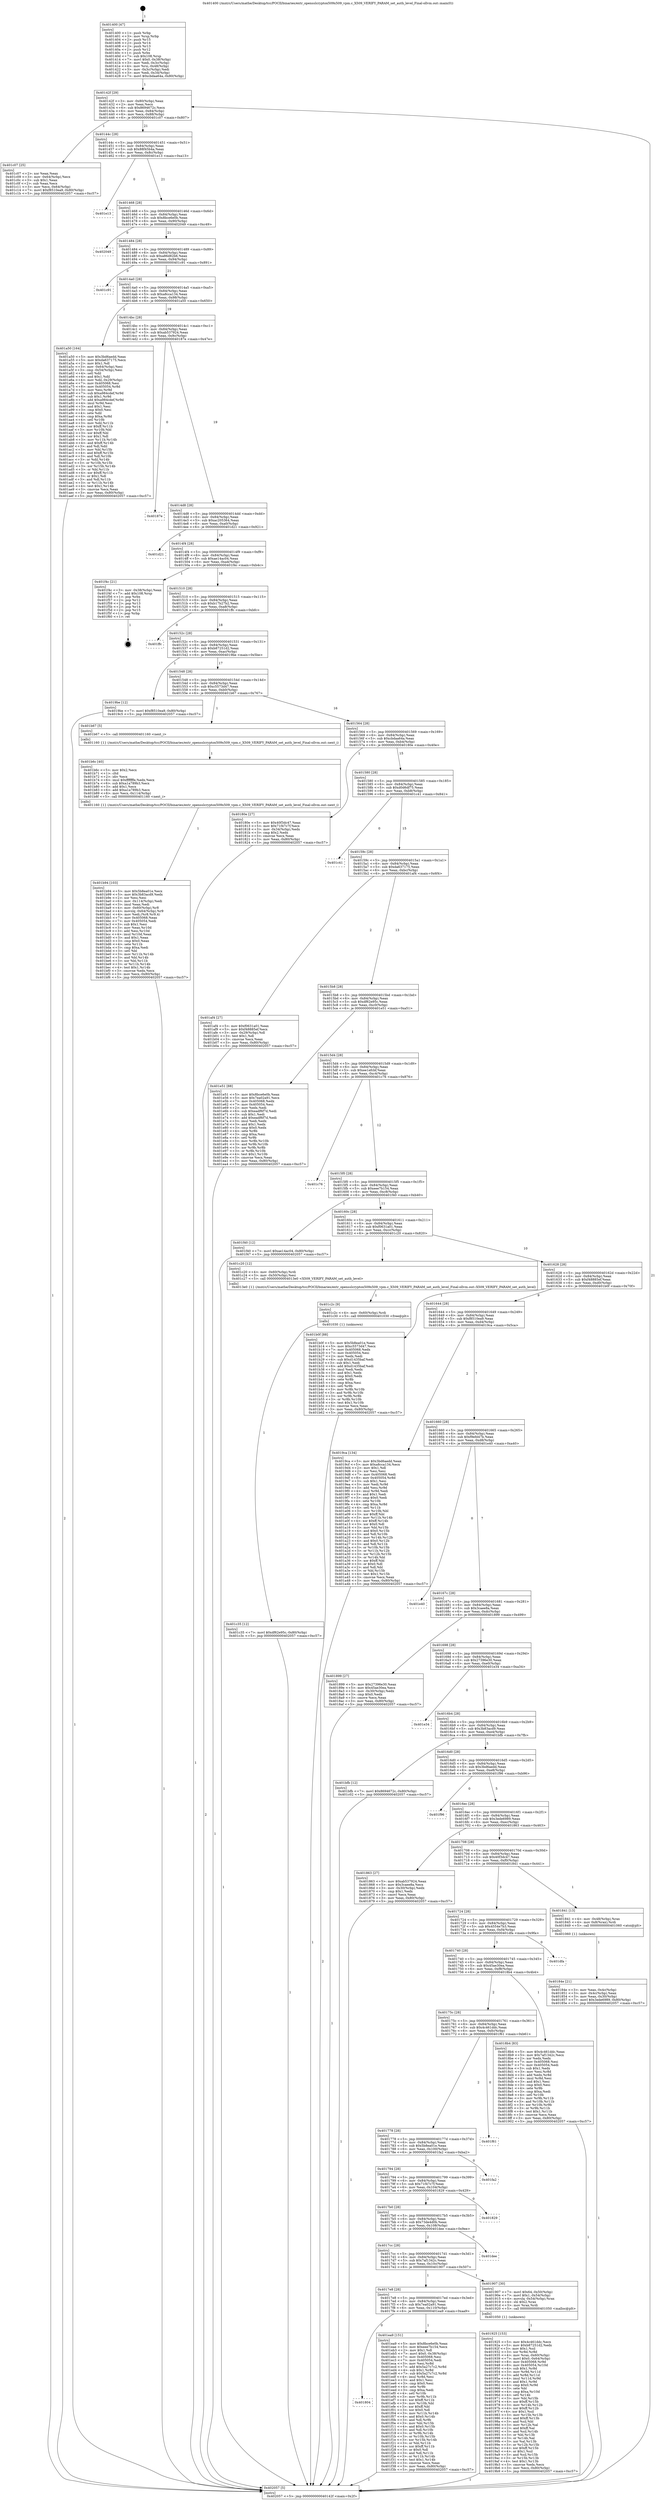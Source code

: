 digraph "0x401400" {
  label = "0x401400 (/mnt/c/Users/mathe/Desktop/tcc/POCII/binaries/extr_opensslcryptox509x509_vpm.c_X509_VERIFY_PARAM_set_auth_level_Final-ollvm.out::main(0))"
  labelloc = "t"
  node[shape=record]

  Entry [label="",width=0.3,height=0.3,shape=circle,fillcolor=black,style=filled]
  "0x40142f" [label="{
     0x40142f [29]\l
     | [instrs]\l
     &nbsp;&nbsp;0x40142f \<+3\>: mov -0x80(%rbp),%eax\l
     &nbsp;&nbsp;0x401432 \<+2\>: mov %eax,%ecx\l
     &nbsp;&nbsp;0x401434 \<+6\>: sub $0x8694672c,%ecx\l
     &nbsp;&nbsp;0x40143a \<+6\>: mov %eax,-0x84(%rbp)\l
     &nbsp;&nbsp;0x401440 \<+6\>: mov %ecx,-0x88(%rbp)\l
     &nbsp;&nbsp;0x401446 \<+6\>: je 0000000000401c07 \<main+0x807\>\l
  }"]
  "0x401c07" [label="{
     0x401c07 [25]\l
     | [instrs]\l
     &nbsp;&nbsp;0x401c07 \<+2\>: xor %eax,%eax\l
     &nbsp;&nbsp;0x401c09 \<+3\>: mov -0x64(%rbp),%ecx\l
     &nbsp;&nbsp;0x401c0c \<+3\>: sub $0x1,%eax\l
     &nbsp;&nbsp;0x401c0f \<+2\>: sub %eax,%ecx\l
     &nbsp;&nbsp;0x401c11 \<+3\>: mov %ecx,-0x64(%rbp)\l
     &nbsp;&nbsp;0x401c14 \<+7\>: movl $0xf8510ea9,-0x80(%rbp)\l
     &nbsp;&nbsp;0x401c1b \<+5\>: jmp 0000000000402057 \<main+0xc57\>\l
  }"]
  "0x40144c" [label="{
     0x40144c [28]\l
     | [instrs]\l
     &nbsp;&nbsp;0x40144c \<+5\>: jmp 0000000000401451 \<main+0x51\>\l
     &nbsp;&nbsp;0x401451 \<+6\>: mov -0x84(%rbp),%eax\l
     &nbsp;&nbsp;0x401457 \<+5\>: sub $0x88f45b4a,%eax\l
     &nbsp;&nbsp;0x40145c \<+6\>: mov %eax,-0x8c(%rbp)\l
     &nbsp;&nbsp;0x401462 \<+6\>: je 0000000000401e13 \<main+0xa13\>\l
  }"]
  Exit [label="",width=0.3,height=0.3,shape=circle,fillcolor=black,style=filled,peripheries=2]
  "0x401e13" [label="{
     0x401e13\l
  }", style=dashed]
  "0x401468" [label="{
     0x401468 [28]\l
     | [instrs]\l
     &nbsp;&nbsp;0x401468 \<+5\>: jmp 000000000040146d \<main+0x6d\>\l
     &nbsp;&nbsp;0x40146d \<+6\>: mov -0x84(%rbp),%eax\l
     &nbsp;&nbsp;0x401473 \<+5\>: sub $0x8bce6e0b,%eax\l
     &nbsp;&nbsp;0x401478 \<+6\>: mov %eax,-0x90(%rbp)\l
     &nbsp;&nbsp;0x40147e \<+6\>: je 0000000000402049 \<main+0xc49\>\l
  }"]
  "0x401804" [label="{
     0x401804\l
  }", style=dashed]
  "0x402049" [label="{
     0x402049\l
  }", style=dashed]
  "0x401484" [label="{
     0x401484 [28]\l
     | [instrs]\l
     &nbsp;&nbsp;0x401484 \<+5\>: jmp 0000000000401489 \<main+0x89\>\l
     &nbsp;&nbsp;0x401489 \<+6\>: mov -0x84(%rbp),%eax\l
     &nbsp;&nbsp;0x40148f \<+5\>: sub $0xa86d82b6,%eax\l
     &nbsp;&nbsp;0x401494 \<+6\>: mov %eax,-0x94(%rbp)\l
     &nbsp;&nbsp;0x40149a \<+6\>: je 0000000000401c91 \<main+0x891\>\l
  }"]
  "0x401ea9" [label="{
     0x401ea9 [151]\l
     | [instrs]\l
     &nbsp;&nbsp;0x401ea9 \<+5\>: mov $0x8bce6e0b,%eax\l
     &nbsp;&nbsp;0x401eae \<+5\>: mov $0xeee7b154,%ecx\l
     &nbsp;&nbsp;0x401eb3 \<+2\>: mov $0x1,%dl\l
     &nbsp;&nbsp;0x401eb5 \<+7\>: movl $0x0,-0x38(%rbp)\l
     &nbsp;&nbsp;0x401ebc \<+7\>: mov 0x405068,%esi\l
     &nbsp;&nbsp;0x401ec3 \<+7\>: mov 0x405054,%edi\l
     &nbsp;&nbsp;0x401eca \<+3\>: mov %esi,%r8d\l
     &nbsp;&nbsp;0x401ecd \<+7\>: add $0x5a27c7c2,%r8d\l
     &nbsp;&nbsp;0x401ed4 \<+4\>: sub $0x1,%r8d\l
     &nbsp;&nbsp;0x401ed8 \<+7\>: sub $0x5a27c7c2,%r8d\l
     &nbsp;&nbsp;0x401edf \<+4\>: imul %r8d,%esi\l
     &nbsp;&nbsp;0x401ee3 \<+3\>: and $0x1,%esi\l
     &nbsp;&nbsp;0x401ee6 \<+3\>: cmp $0x0,%esi\l
     &nbsp;&nbsp;0x401ee9 \<+4\>: sete %r9b\l
     &nbsp;&nbsp;0x401eed \<+3\>: cmp $0xa,%edi\l
     &nbsp;&nbsp;0x401ef0 \<+4\>: setl %r10b\l
     &nbsp;&nbsp;0x401ef4 \<+3\>: mov %r9b,%r11b\l
     &nbsp;&nbsp;0x401ef7 \<+4\>: xor $0xff,%r11b\l
     &nbsp;&nbsp;0x401efb \<+3\>: mov %r10b,%bl\l
     &nbsp;&nbsp;0x401efe \<+3\>: xor $0xff,%bl\l
     &nbsp;&nbsp;0x401f01 \<+3\>: xor $0x0,%dl\l
     &nbsp;&nbsp;0x401f04 \<+3\>: mov %r11b,%r14b\l
     &nbsp;&nbsp;0x401f07 \<+4\>: and $0x0,%r14b\l
     &nbsp;&nbsp;0x401f0b \<+3\>: and %dl,%r9b\l
     &nbsp;&nbsp;0x401f0e \<+3\>: mov %bl,%r15b\l
     &nbsp;&nbsp;0x401f11 \<+4\>: and $0x0,%r15b\l
     &nbsp;&nbsp;0x401f15 \<+3\>: and %dl,%r10b\l
     &nbsp;&nbsp;0x401f18 \<+3\>: or %r9b,%r14b\l
     &nbsp;&nbsp;0x401f1b \<+3\>: or %r10b,%r15b\l
     &nbsp;&nbsp;0x401f1e \<+3\>: xor %r15b,%r14b\l
     &nbsp;&nbsp;0x401f21 \<+3\>: or %bl,%r11b\l
     &nbsp;&nbsp;0x401f24 \<+4\>: xor $0xff,%r11b\l
     &nbsp;&nbsp;0x401f28 \<+3\>: or $0x0,%dl\l
     &nbsp;&nbsp;0x401f2b \<+3\>: and %dl,%r11b\l
     &nbsp;&nbsp;0x401f2e \<+3\>: or %r11b,%r14b\l
     &nbsp;&nbsp;0x401f31 \<+4\>: test $0x1,%r14b\l
     &nbsp;&nbsp;0x401f35 \<+3\>: cmovne %ecx,%eax\l
     &nbsp;&nbsp;0x401f38 \<+3\>: mov %eax,-0x80(%rbp)\l
     &nbsp;&nbsp;0x401f3b \<+5\>: jmp 0000000000402057 \<main+0xc57\>\l
  }"]
  "0x401c91" [label="{
     0x401c91\l
  }", style=dashed]
  "0x4014a0" [label="{
     0x4014a0 [28]\l
     | [instrs]\l
     &nbsp;&nbsp;0x4014a0 \<+5\>: jmp 00000000004014a5 \<main+0xa5\>\l
     &nbsp;&nbsp;0x4014a5 \<+6\>: mov -0x84(%rbp),%eax\l
     &nbsp;&nbsp;0x4014ab \<+5\>: sub $0xa8cca134,%eax\l
     &nbsp;&nbsp;0x4014b0 \<+6\>: mov %eax,-0x98(%rbp)\l
     &nbsp;&nbsp;0x4014b6 \<+6\>: je 0000000000401a50 \<main+0x650\>\l
  }"]
  "0x401c35" [label="{
     0x401c35 [12]\l
     | [instrs]\l
     &nbsp;&nbsp;0x401c35 \<+7\>: movl $0xdf62e95c,-0x80(%rbp)\l
     &nbsp;&nbsp;0x401c3c \<+5\>: jmp 0000000000402057 \<main+0xc57\>\l
  }"]
  "0x401a50" [label="{
     0x401a50 [164]\l
     | [instrs]\l
     &nbsp;&nbsp;0x401a50 \<+5\>: mov $0x3bd6aedd,%eax\l
     &nbsp;&nbsp;0x401a55 \<+5\>: mov $0xda637175,%ecx\l
     &nbsp;&nbsp;0x401a5a \<+2\>: mov $0x1,%dl\l
     &nbsp;&nbsp;0x401a5c \<+3\>: mov -0x64(%rbp),%esi\l
     &nbsp;&nbsp;0x401a5f \<+3\>: cmp -0x54(%rbp),%esi\l
     &nbsp;&nbsp;0x401a62 \<+4\>: setl %dil\l
     &nbsp;&nbsp;0x401a66 \<+4\>: and $0x1,%dil\l
     &nbsp;&nbsp;0x401a6a \<+4\>: mov %dil,-0x29(%rbp)\l
     &nbsp;&nbsp;0x401a6e \<+7\>: mov 0x405068,%esi\l
     &nbsp;&nbsp;0x401a75 \<+8\>: mov 0x405054,%r8d\l
     &nbsp;&nbsp;0x401a7d \<+3\>: mov %esi,%r9d\l
     &nbsp;&nbsp;0x401a80 \<+7\>: sub $0xa984cdef,%r9d\l
     &nbsp;&nbsp;0x401a87 \<+4\>: sub $0x1,%r9d\l
     &nbsp;&nbsp;0x401a8b \<+7\>: add $0xa984cdef,%r9d\l
     &nbsp;&nbsp;0x401a92 \<+4\>: imul %r9d,%esi\l
     &nbsp;&nbsp;0x401a96 \<+3\>: and $0x1,%esi\l
     &nbsp;&nbsp;0x401a99 \<+3\>: cmp $0x0,%esi\l
     &nbsp;&nbsp;0x401a9c \<+4\>: sete %dil\l
     &nbsp;&nbsp;0x401aa0 \<+4\>: cmp $0xa,%r8d\l
     &nbsp;&nbsp;0x401aa4 \<+4\>: setl %r10b\l
     &nbsp;&nbsp;0x401aa8 \<+3\>: mov %dil,%r11b\l
     &nbsp;&nbsp;0x401aab \<+4\>: xor $0xff,%r11b\l
     &nbsp;&nbsp;0x401aaf \<+3\>: mov %r10b,%bl\l
     &nbsp;&nbsp;0x401ab2 \<+3\>: xor $0xff,%bl\l
     &nbsp;&nbsp;0x401ab5 \<+3\>: xor $0x1,%dl\l
     &nbsp;&nbsp;0x401ab8 \<+3\>: mov %r11b,%r14b\l
     &nbsp;&nbsp;0x401abb \<+4\>: and $0xff,%r14b\l
     &nbsp;&nbsp;0x401abf \<+3\>: and %dl,%dil\l
     &nbsp;&nbsp;0x401ac2 \<+3\>: mov %bl,%r15b\l
     &nbsp;&nbsp;0x401ac5 \<+4\>: and $0xff,%r15b\l
     &nbsp;&nbsp;0x401ac9 \<+3\>: and %dl,%r10b\l
     &nbsp;&nbsp;0x401acc \<+3\>: or %dil,%r14b\l
     &nbsp;&nbsp;0x401acf \<+3\>: or %r10b,%r15b\l
     &nbsp;&nbsp;0x401ad2 \<+3\>: xor %r15b,%r14b\l
     &nbsp;&nbsp;0x401ad5 \<+3\>: or %bl,%r11b\l
     &nbsp;&nbsp;0x401ad8 \<+4\>: xor $0xff,%r11b\l
     &nbsp;&nbsp;0x401adc \<+3\>: or $0x1,%dl\l
     &nbsp;&nbsp;0x401adf \<+3\>: and %dl,%r11b\l
     &nbsp;&nbsp;0x401ae2 \<+3\>: or %r11b,%r14b\l
     &nbsp;&nbsp;0x401ae5 \<+4\>: test $0x1,%r14b\l
     &nbsp;&nbsp;0x401ae9 \<+3\>: cmovne %ecx,%eax\l
     &nbsp;&nbsp;0x401aec \<+3\>: mov %eax,-0x80(%rbp)\l
     &nbsp;&nbsp;0x401aef \<+5\>: jmp 0000000000402057 \<main+0xc57\>\l
  }"]
  "0x4014bc" [label="{
     0x4014bc [28]\l
     | [instrs]\l
     &nbsp;&nbsp;0x4014bc \<+5\>: jmp 00000000004014c1 \<main+0xc1\>\l
     &nbsp;&nbsp;0x4014c1 \<+6\>: mov -0x84(%rbp),%eax\l
     &nbsp;&nbsp;0x4014c7 \<+5\>: sub $0xab537924,%eax\l
     &nbsp;&nbsp;0x4014cc \<+6\>: mov %eax,-0x9c(%rbp)\l
     &nbsp;&nbsp;0x4014d2 \<+6\>: je 000000000040187e \<main+0x47e\>\l
  }"]
  "0x401c2c" [label="{
     0x401c2c [9]\l
     | [instrs]\l
     &nbsp;&nbsp;0x401c2c \<+4\>: mov -0x60(%rbp),%rdi\l
     &nbsp;&nbsp;0x401c30 \<+5\>: call 0000000000401030 \<free@plt\>\l
     | [calls]\l
     &nbsp;&nbsp;0x401030 \{1\} (unknown)\l
  }"]
  "0x40187e" [label="{
     0x40187e\l
  }", style=dashed]
  "0x4014d8" [label="{
     0x4014d8 [28]\l
     | [instrs]\l
     &nbsp;&nbsp;0x4014d8 \<+5\>: jmp 00000000004014dd \<main+0xdd\>\l
     &nbsp;&nbsp;0x4014dd \<+6\>: mov -0x84(%rbp),%eax\l
     &nbsp;&nbsp;0x4014e3 \<+5\>: sub $0xac205364,%eax\l
     &nbsp;&nbsp;0x4014e8 \<+6\>: mov %eax,-0xa0(%rbp)\l
     &nbsp;&nbsp;0x4014ee \<+6\>: je 0000000000401d21 \<main+0x921\>\l
  }"]
  "0x401b94" [label="{
     0x401b94 [103]\l
     | [instrs]\l
     &nbsp;&nbsp;0x401b94 \<+5\>: mov $0x5b8ea01e,%ecx\l
     &nbsp;&nbsp;0x401b99 \<+5\>: mov $0x3b83acd9,%edx\l
     &nbsp;&nbsp;0x401b9e \<+2\>: xor %esi,%esi\l
     &nbsp;&nbsp;0x401ba0 \<+6\>: mov -0x114(%rbp),%edi\l
     &nbsp;&nbsp;0x401ba6 \<+3\>: imul %eax,%edi\l
     &nbsp;&nbsp;0x401ba9 \<+4\>: mov -0x60(%rbp),%r8\l
     &nbsp;&nbsp;0x401bad \<+4\>: movslq -0x64(%rbp),%r9\l
     &nbsp;&nbsp;0x401bb1 \<+4\>: mov %edi,(%r8,%r9,4)\l
     &nbsp;&nbsp;0x401bb5 \<+7\>: mov 0x405068,%eax\l
     &nbsp;&nbsp;0x401bbc \<+7\>: mov 0x405054,%edi\l
     &nbsp;&nbsp;0x401bc3 \<+3\>: sub $0x1,%esi\l
     &nbsp;&nbsp;0x401bc6 \<+3\>: mov %eax,%r10d\l
     &nbsp;&nbsp;0x401bc9 \<+3\>: add %esi,%r10d\l
     &nbsp;&nbsp;0x401bcc \<+4\>: imul %r10d,%eax\l
     &nbsp;&nbsp;0x401bd0 \<+3\>: and $0x1,%eax\l
     &nbsp;&nbsp;0x401bd3 \<+3\>: cmp $0x0,%eax\l
     &nbsp;&nbsp;0x401bd6 \<+4\>: sete %r11b\l
     &nbsp;&nbsp;0x401bda \<+3\>: cmp $0xa,%edi\l
     &nbsp;&nbsp;0x401bdd \<+3\>: setl %bl\l
     &nbsp;&nbsp;0x401be0 \<+3\>: mov %r11b,%r14b\l
     &nbsp;&nbsp;0x401be3 \<+3\>: and %bl,%r14b\l
     &nbsp;&nbsp;0x401be6 \<+3\>: xor %bl,%r11b\l
     &nbsp;&nbsp;0x401be9 \<+3\>: or %r11b,%r14b\l
     &nbsp;&nbsp;0x401bec \<+4\>: test $0x1,%r14b\l
     &nbsp;&nbsp;0x401bf0 \<+3\>: cmovne %edx,%ecx\l
     &nbsp;&nbsp;0x401bf3 \<+3\>: mov %ecx,-0x80(%rbp)\l
     &nbsp;&nbsp;0x401bf6 \<+5\>: jmp 0000000000402057 \<main+0xc57\>\l
  }"]
  "0x401d21" [label="{
     0x401d21\l
  }", style=dashed]
  "0x4014f4" [label="{
     0x4014f4 [28]\l
     | [instrs]\l
     &nbsp;&nbsp;0x4014f4 \<+5\>: jmp 00000000004014f9 \<main+0xf9\>\l
     &nbsp;&nbsp;0x4014f9 \<+6\>: mov -0x84(%rbp),%eax\l
     &nbsp;&nbsp;0x4014ff \<+5\>: sub $0xae14ac04,%eax\l
     &nbsp;&nbsp;0x401504 \<+6\>: mov %eax,-0xa4(%rbp)\l
     &nbsp;&nbsp;0x40150a \<+6\>: je 0000000000401f4c \<main+0xb4c\>\l
  }"]
  "0x401b6c" [label="{
     0x401b6c [40]\l
     | [instrs]\l
     &nbsp;&nbsp;0x401b6c \<+5\>: mov $0x2,%ecx\l
     &nbsp;&nbsp;0x401b71 \<+1\>: cltd\l
     &nbsp;&nbsp;0x401b72 \<+2\>: idiv %ecx\l
     &nbsp;&nbsp;0x401b74 \<+6\>: imul $0xfffffffe,%edx,%ecx\l
     &nbsp;&nbsp;0x401b7a \<+6\>: sub $0xa1a789b3,%ecx\l
     &nbsp;&nbsp;0x401b80 \<+3\>: add $0x1,%ecx\l
     &nbsp;&nbsp;0x401b83 \<+6\>: add $0xa1a789b3,%ecx\l
     &nbsp;&nbsp;0x401b89 \<+6\>: mov %ecx,-0x114(%rbp)\l
     &nbsp;&nbsp;0x401b8f \<+5\>: call 0000000000401160 \<next_i\>\l
     | [calls]\l
     &nbsp;&nbsp;0x401160 \{1\} (/mnt/c/Users/mathe/Desktop/tcc/POCII/binaries/extr_opensslcryptox509x509_vpm.c_X509_VERIFY_PARAM_set_auth_level_Final-ollvm.out::next_i)\l
  }"]
  "0x401f4c" [label="{
     0x401f4c [21]\l
     | [instrs]\l
     &nbsp;&nbsp;0x401f4c \<+3\>: mov -0x38(%rbp),%eax\l
     &nbsp;&nbsp;0x401f4f \<+7\>: add $0x108,%rsp\l
     &nbsp;&nbsp;0x401f56 \<+1\>: pop %rbx\l
     &nbsp;&nbsp;0x401f57 \<+2\>: pop %r12\l
     &nbsp;&nbsp;0x401f59 \<+2\>: pop %r13\l
     &nbsp;&nbsp;0x401f5b \<+2\>: pop %r14\l
     &nbsp;&nbsp;0x401f5d \<+2\>: pop %r15\l
     &nbsp;&nbsp;0x401f5f \<+1\>: pop %rbp\l
     &nbsp;&nbsp;0x401f60 \<+1\>: ret\l
  }"]
  "0x401510" [label="{
     0x401510 [28]\l
     | [instrs]\l
     &nbsp;&nbsp;0x401510 \<+5\>: jmp 0000000000401515 \<main+0x115\>\l
     &nbsp;&nbsp;0x401515 \<+6\>: mov -0x84(%rbp),%eax\l
     &nbsp;&nbsp;0x40151b \<+5\>: sub $0xb17b27b2,%eax\l
     &nbsp;&nbsp;0x401520 \<+6\>: mov %eax,-0xa8(%rbp)\l
     &nbsp;&nbsp;0x401526 \<+6\>: je 0000000000401ffc \<main+0xbfc\>\l
  }"]
  "0x401925" [label="{
     0x401925 [153]\l
     | [instrs]\l
     &nbsp;&nbsp;0x401925 \<+5\>: mov $0x4c461ddc,%ecx\l
     &nbsp;&nbsp;0x40192a \<+5\>: mov $0xb87251d2,%edx\l
     &nbsp;&nbsp;0x40192f \<+3\>: mov $0x1,%sil\l
     &nbsp;&nbsp;0x401932 \<+3\>: xor %r8d,%r8d\l
     &nbsp;&nbsp;0x401935 \<+4\>: mov %rax,-0x60(%rbp)\l
     &nbsp;&nbsp;0x401939 \<+7\>: movl $0x0,-0x64(%rbp)\l
     &nbsp;&nbsp;0x401940 \<+8\>: mov 0x405068,%r9d\l
     &nbsp;&nbsp;0x401948 \<+8\>: mov 0x405054,%r10d\l
     &nbsp;&nbsp;0x401950 \<+4\>: sub $0x1,%r8d\l
     &nbsp;&nbsp;0x401954 \<+3\>: mov %r9d,%r11d\l
     &nbsp;&nbsp;0x401957 \<+3\>: add %r8d,%r11d\l
     &nbsp;&nbsp;0x40195a \<+4\>: imul %r11d,%r9d\l
     &nbsp;&nbsp;0x40195e \<+4\>: and $0x1,%r9d\l
     &nbsp;&nbsp;0x401962 \<+4\>: cmp $0x0,%r9d\l
     &nbsp;&nbsp;0x401966 \<+3\>: sete %bl\l
     &nbsp;&nbsp;0x401969 \<+4\>: cmp $0xa,%r10d\l
     &nbsp;&nbsp;0x40196d \<+4\>: setl %r14b\l
     &nbsp;&nbsp;0x401971 \<+3\>: mov %bl,%r15b\l
     &nbsp;&nbsp;0x401974 \<+4\>: xor $0xff,%r15b\l
     &nbsp;&nbsp;0x401978 \<+3\>: mov %r14b,%r12b\l
     &nbsp;&nbsp;0x40197b \<+4\>: xor $0xff,%r12b\l
     &nbsp;&nbsp;0x40197f \<+4\>: xor $0x1,%sil\l
     &nbsp;&nbsp;0x401983 \<+3\>: mov %r15b,%r13b\l
     &nbsp;&nbsp;0x401986 \<+4\>: and $0xff,%r13b\l
     &nbsp;&nbsp;0x40198a \<+3\>: and %sil,%bl\l
     &nbsp;&nbsp;0x40198d \<+3\>: mov %r12b,%al\l
     &nbsp;&nbsp;0x401990 \<+2\>: and $0xff,%al\l
     &nbsp;&nbsp;0x401992 \<+3\>: and %sil,%r14b\l
     &nbsp;&nbsp;0x401995 \<+3\>: or %bl,%r13b\l
     &nbsp;&nbsp;0x401998 \<+3\>: or %r14b,%al\l
     &nbsp;&nbsp;0x40199b \<+3\>: xor %al,%r13b\l
     &nbsp;&nbsp;0x40199e \<+3\>: or %r12b,%r15b\l
     &nbsp;&nbsp;0x4019a1 \<+4\>: xor $0xff,%r15b\l
     &nbsp;&nbsp;0x4019a5 \<+4\>: or $0x1,%sil\l
     &nbsp;&nbsp;0x4019a9 \<+3\>: and %sil,%r15b\l
     &nbsp;&nbsp;0x4019ac \<+3\>: or %r15b,%r13b\l
     &nbsp;&nbsp;0x4019af \<+4\>: test $0x1,%r13b\l
     &nbsp;&nbsp;0x4019b3 \<+3\>: cmovne %edx,%ecx\l
     &nbsp;&nbsp;0x4019b6 \<+3\>: mov %ecx,-0x80(%rbp)\l
     &nbsp;&nbsp;0x4019b9 \<+5\>: jmp 0000000000402057 \<main+0xc57\>\l
  }"]
  "0x401ffc" [label="{
     0x401ffc\l
  }", style=dashed]
  "0x40152c" [label="{
     0x40152c [28]\l
     | [instrs]\l
     &nbsp;&nbsp;0x40152c \<+5\>: jmp 0000000000401531 \<main+0x131\>\l
     &nbsp;&nbsp;0x401531 \<+6\>: mov -0x84(%rbp),%eax\l
     &nbsp;&nbsp;0x401537 \<+5\>: sub $0xb87251d2,%eax\l
     &nbsp;&nbsp;0x40153c \<+6\>: mov %eax,-0xac(%rbp)\l
     &nbsp;&nbsp;0x401542 \<+6\>: je 00000000004019be \<main+0x5be\>\l
  }"]
  "0x4017e8" [label="{
     0x4017e8 [28]\l
     | [instrs]\l
     &nbsp;&nbsp;0x4017e8 \<+5\>: jmp 00000000004017ed \<main+0x3ed\>\l
     &nbsp;&nbsp;0x4017ed \<+6\>: mov -0x84(%rbp),%eax\l
     &nbsp;&nbsp;0x4017f3 \<+5\>: sub $0x7ea02a91,%eax\l
     &nbsp;&nbsp;0x4017f8 \<+6\>: mov %eax,-0x110(%rbp)\l
     &nbsp;&nbsp;0x4017fe \<+6\>: je 0000000000401ea9 \<main+0xaa9\>\l
  }"]
  "0x4019be" [label="{
     0x4019be [12]\l
     | [instrs]\l
     &nbsp;&nbsp;0x4019be \<+7\>: movl $0xf8510ea9,-0x80(%rbp)\l
     &nbsp;&nbsp;0x4019c5 \<+5\>: jmp 0000000000402057 \<main+0xc57\>\l
  }"]
  "0x401548" [label="{
     0x401548 [28]\l
     | [instrs]\l
     &nbsp;&nbsp;0x401548 \<+5\>: jmp 000000000040154d \<main+0x14d\>\l
     &nbsp;&nbsp;0x40154d \<+6\>: mov -0x84(%rbp),%eax\l
     &nbsp;&nbsp;0x401553 \<+5\>: sub $0xc5573d47,%eax\l
     &nbsp;&nbsp;0x401558 \<+6\>: mov %eax,-0xb0(%rbp)\l
     &nbsp;&nbsp;0x40155e \<+6\>: je 0000000000401b67 \<main+0x767\>\l
  }"]
  "0x401907" [label="{
     0x401907 [30]\l
     | [instrs]\l
     &nbsp;&nbsp;0x401907 \<+7\>: movl $0x64,-0x50(%rbp)\l
     &nbsp;&nbsp;0x40190e \<+7\>: movl $0x1,-0x54(%rbp)\l
     &nbsp;&nbsp;0x401915 \<+4\>: movslq -0x54(%rbp),%rax\l
     &nbsp;&nbsp;0x401919 \<+4\>: shl $0x2,%rax\l
     &nbsp;&nbsp;0x40191d \<+3\>: mov %rax,%rdi\l
     &nbsp;&nbsp;0x401920 \<+5\>: call 0000000000401050 \<malloc@plt\>\l
     | [calls]\l
     &nbsp;&nbsp;0x401050 \{1\} (unknown)\l
  }"]
  "0x401b67" [label="{
     0x401b67 [5]\l
     | [instrs]\l
     &nbsp;&nbsp;0x401b67 \<+5\>: call 0000000000401160 \<next_i\>\l
     | [calls]\l
     &nbsp;&nbsp;0x401160 \{1\} (/mnt/c/Users/mathe/Desktop/tcc/POCII/binaries/extr_opensslcryptox509x509_vpm.c_X509_VERIFY_PARAM_set_auth_level_Final-ollvm.out::next_i)\l
  }"]
  "0x401564" [label="{
     0x401564 [28]\l
     | [instrs]\l
     &nbsp;&nbsp;0x401564 \<+5\>: jmp 0000000000401569 \<main+0x169\>\l
     &nbsp;&nbsp;0x401569 \<+6\>: mov -0x84(%rbp),%eax\l
     &nbsp;&nbsp;0x40156f \<+5\>: sub $0xcbdaa64a,%eax\l
     &nbsp;&nbsp;0x401574 \<+6\>: mov %eax,-0xb4(%rbp)\l
     &nbsp;&nbsp;0x40157a \<+6\>: je 000000000040180e \<main+0x40e\>\l
  }"]
  "0x4017cc" [label="{
     0x4017cc [28]\l
     | [instrs]\l
     &nbsp;&nbsp;0x4017cc \<+5\>: jmp 00000000004017d1 \<main+0x3d1\>\l
     &nbsp;&nbsp;0x4017d1 \<+6\>: mov -0x84(%rbp),%eax\l
     &nbsp;&nbsp;0x4017d7 \<+5\>: sub $0x7af1342c,%eax\l
     &nbsp;&nbsp;0x4017dc \<+6\>: mov %eax,-0x10c(%rbp)\l
     &nbsp;&nbsp;0x4017e2 \<+6\>: je 0000000000401907 \<main+0x507\>\l
  }"]
  "0x40180e" [label="{
     0x40180e [27]\l
     | [instrs]\l
     &nbsp;&nbsp;0x40180e \<+5\>: mov $0x40f3dc47,%eax\l
     &nbsp;&nbsp;0x401813 \<+5\>: mov $0x71f47c7f,%ecx\l
     &nbsp;&nbsp;0x401818 \<+3\>: mov -0x34(%rbp),%edx\l
     &nbsp;&nbsp;0x40181b \<+3\>: cmp $0x2,%edx\l
     &nbsp;&nbsp;0x40181e \<+3\>: cmovne %ecx,%eax\l
     &nbsp;&nbsp;0x401821 \<+3\>: mov %eax,-0x80(%rbp)\l
     &nbsp;&nbsp;0x401824 \<+5\>: jmp 0000000000402057 \<main+0xc57\>\l
  }"]
  "0x401580" [label="{
     0x401580 [28]\l
     | [instrs]\l
     &nbsp;&nbsp;0x401580 \<+5\>: jmp 0000000000401585 \<main+0x185\>\l
     &nbsp;&nbsp;0x401585 \<+6\>: mov -0x84(%rbp),%eax\l
     &nbsp;&nbsp;0x40158b \<+5\>: sub $0xd0d6df75,%eax\l
     &nbsp;&nbsp;0x401590 \<+6\>: mov %eax,-0xb8(%rbp)\l
     &nbsp;&nbsp;0x401596 \<+6\>: je 0000000000401c41 \<main+0x841\>\l
  }"]
  "0x402057" [label="{
     0x402057 [5]\l
     | [instrs]\l
     &nbsp;&nbsp;0x402057 \<+5\>: jmp 000000000040142f \<main+0x2f\>\l
  }"]
  "0x401400" [label="{
     0x401400 [47]\l
     | [instrs]\l
     &nbsp;&nbsp;0x401400 \<+1\>: push %rbp\l
     &nbsp;&nbsp;0x401401 \<+3\>: mov %rsp,%rbp\l
     &nbsp;&nbsp;0x401404 \<+2\>: push %r15\l
     &nbsp;&nbsp;0x401406 \<+2\>: push %r14\l
     &nbsp;&nbsp;0x401408 \<+2\>: push %r13\l
     &nbsp;&nbsp;0x40140a \<+2\>: push %r12\l
     &nbsp;&nbsp;0x40140c \<+1\>: push %rbx\l
     &nbsp;&nbsp;0x40140d \<+7\>: sub $0x108,%rsp\l
     &nbsp;&nbsp;0x401414 \<+7\>: movl $0x0,-0x38(%rbp)\l
     &nbsp;&nbsp;0x40141b \<+3\>: mov %edi,-0x3c(%rbp)\l
     &nbsp;&nbsp;0x40141e \<+4\>: mov %rsi,-0x48(%rbp)\l
     &nbsp;&nbsp;0x401422 \<+3\>: mov -0x3c(%rbp),%edi\l
     &nbsp;&nbsp;0x401425 \<+3\>: mov %edi,-0x34(%rbp)\l
     &nbsp;&nbsp;0x401428 \<+7\>: movl $0xcbdaa64a,-0x80(%rbp)\l
  }"]
  "0x401dee" [label="{
     0x401dee\l
  }", style=dashed]
  "0x401c41" [label="{
     0x401c41\l
  }", style=dashed]
  "0x40159c" [label="{
     0x40159c [28]\l
     | [instrs]\l
     &nbsp;&nbsp;0x40159c \<+5\>: jmp 00000000004015a1 \<main+0x1a1\>\l
     &nbsp;&nbsp;0x4015a1 \<+6\>: mov -0x84(%rbp),%eax\l
     &nbsp;&nbsp;0x4015a7 \<+5\>: sub $0xda637175,%eax\l
     &nbsp;&nbsp;0x4015ac \<+6\>: mov %eax,-0xbc(%rbp)\l
     &nbsp;&nbsp;0x4015b2 \<+6\>: je 0000000000401af4 \<main+0x6f4\>\l
  }"]
  "0x4017b0" [label="{
     0x4017b0 [28]\l
     | [instrs]\l
     &nbsp;&nbsp;0x4017b0 \<+5\>: jmp 00000000004017b5 \<main+0x3b5\>\l
     &nbsp;&nbsp;0x4017b5 \<+6\>: mov -0x84(%rbp),%eax\l
     &nbsp;&nbsp;0x4017bb \<+5\>: sub $0x73de4d0b,%eax\l
     &nbsp;&nbsp;0x4017c0 \<+6\>: mov %eax,-0x108(%rbp)\l
     &nbsp;&nbsp;0x4017c6 \<+6\>: je 0000000000401dee \<main+0x9ee\>\l
  }"]
  "0x401af4" [label="{
     0x401af4 [27]\l
     | [instrs]\l
     &nbsp;&nbsp;0x401af4 \<+5\>: mov $0xf0631a01,%eax\l
     &nbsp;&nbsp;0x401af9 \<+5\>: mov $0xf48885ef,%ecx\l
     &nbsp;&nbsp;0x401afe \<+3\>: mov -0x29(%rbp),%dl\l
     &nbsp;&nbsp;0x401b01 \<+3\>: test $0x1,%dl\l
     &nbsp;&nbsp;0x401b04 \<+3\>: cmovne %ecx,%eax\l
     &nbsp;&nbsp;0x401b07 \<+3\>: mov %eax,-0x80(%rbp)\l
     &nbsp;&nbsp;0x401b0a \<+5\>: jmp 0000000000402057 \<main+0xc57\>\l
  }"]
  "0x4015b8" [label="{
     0x4015b8 [28]\l
     | [instrs]\l
     &nbsp;&nbsp;0x4015b8 \<+5\>: jmp 00000000004015bd \<main+0x1bd\>\l
     &nbsp;&nbsp;0x4015bd \<+6\>: mov -0x84(%rbp),%eax\l
     &nbsp;&nbsp;0x4015c3 \<+5\>: sub $0xdf62e95c,%eax\l
     &nbsp;&nbsp;0x4015c8 \<+6\>: mov %eax,-0xc0(%rbp)\l
     &nbsp;&nbsp;0x4015ce \<+6\>: je 0000000000401e51 \<main+0xa51\>\l
  }"]
  "0x401829" [label="{
     0x401829\l
  }", style=dashed]
  "0x401e51" [label="{
     0x401e51 [88]\l
     | [instrs]\l
     &nbsp;&nbsp;0x401e51 \<+5\>: mov $0x8bce6e0b,%eax\l
     &nbsp;&nbsp;0x401e56 \<+5\>: mov $0x7ea02a91,%ecx\l
     &nbsp;&nbsp;0x401e5b \<+7\>: mov 0x405068,%edx\l
     &nbsp;&nbsp;0x401e62 \<+7\>: mov 0x405054,%esi\l
     &nbsp;&nbsp;0x401e69 \<+2\>: mov %edx,%edi\l
     &nbsp;&nbsp;0x401e6b \<+6\>: sub $0xeadf6f7d,%edi\l
     &nbsp;&nbsp;0x401e71 \<+3\>: sub $0x1,%edi\l
     &nbsp;&nbsp;0x401e74 \<+6\>: add $0xeadf6f7d,%edi\l
     &nbsp;&nbsp;0x401e7a \<+3\>: imul %edi,%edx\l
     &nbsp;&nbsp;0x401e7d \<+3\>: and $0x1,%edx\l
     &nbsp;&nbsp;0x401e80 \<+3\>: cmp $0x0,%edx\l
     &nbsp;&nbsp;0x401e83 \<+4\>: sete %r8b\l
     &nbsp;&nbsp;0x401e87 \<+3\>: cmp $0xa,%esi\l
     &nbsp;&nbsp;0x401e8a \<+4\>: setl %r9b\l
     &nbsp;&nbsp;0x401e8e \<+3\>: mov %r8b,%r10b\l
     &nbsp;&nbsp;0x401e91 \<+3\>: and %r9b,%r10b\l
     &nbsp;&nbsp;0x401e94 \<+3\>: xor %r9b,%r8b\l
     &nbsp;&nbsp;0x401e97 \<+3\>: or %r8b,%r10b\l
     &nbsp;&nbsp;0x401e9a \<+4\>: test $0x1,%r10b\l
     &nbsp;&nbsp;0x401e9e \<+3\>: cmovne %ecx,%eax\l
     &nbsp;&nbsp;0x401ea1 \<+3\>: mov %eax,-0x80(%rbp)\l
     &nbsp;&nbsp;0x401ea4 \<+5\>: jmp 0000000000402057 \<main+0xc57\>\l
  }"]
  "0x4015d4" [label="{
     0x4015d4 [28]\l
     | [instrs]\l
     &nbsp;&nbsp;0x4015d4 \<+5\>: jmp 00000000004015d9 \<main+0x1d9\>\l
     &nbsp;&nbsp;0x4015d9 \<+6\>: mov -0x84(%rbp),%eax\l
     &nbsp;&nbsp;0x4015df \<+5\>: sub $0xee1efcbf,%eax\l
     &nbsp;&nbsp;0x4015e4 \<+6\>: mov %eax,-0xc4(%rbp)\l
     &nbsp;&nbsp;0x4015ea \<+6\>: je 0000000000401c76 \<main+0x876\>\l
  }"]
  "0x401794" [label="{
     0x401794 [28]\l
     | [instrs]\l
     &nbsp;&nbsp;0x401794 \<+5\>: jmp 0000000000401799 \<main+0x399\>\l
     &nbsp;&nbsp;0x401799 \<+6\>: mov -0x84(%rbp),%eax\l
     &nbsp;&nbsp;0x40179f \<+5\>: sub $0x71f47c7f,%eax\l
     &nbsp;&nbsp;0x4017a4 \<+6\>: mov %eax,-0x104(%rbp)\l
     &nbsp;&nbsp;0x4017aa \<+6\>: je 0000000000401829 \<main+0x429\>\l
  }"]
  "0x401c76" [label="{
     0x401c76\l
  }", style=dashed]
  "0x4015f0" [label="{
     0x4015f0 [28]\l
     | [instrs]\l
     &nbsp;&nbsp;0x4015f0 \<+5\>: jmp 00000000004015f5 \<main+0x1f5\>\l
     &nbsp;&nbsp;0x4015f5 \<+6\>: mov -0x84(%rbp),%eax\l
     &nbsp;&nbsp;0x4015fb \<+5\>: sub $0xeee7b154,%eax\l
     &nbsp;&nbsp;0x401600 \<+6\>: mov %eax,-0xc8(%rbp)\l
     &nbsp;&nbsp;0x401606 \<+6\>: je 0000000000401f40 \<main+0xb40\>\l
  }"]
  "0x401fa2" [label="{
     0x401fa2\l
  }", style=dashed]
  "0x401f40" [label="{
     0x401f40 [12]\l
     | [instrs]\l
     &nbsp;&nbsp;0x401f40 \<+7\>: movl $0xae14ac04,-0x80(%rbp)\l
     &nbsp;&nbsp;0x401f47 \<+5\>: jmp 0000000000402057 \<main+0xc57\>\l
  }"]
  "0x40160c" [label="{
     0x40160c [28]\l
     | [instrs]\l
     &nbsp;&nbsp;0x40160c \<+5\>: jmp 0000000000401611 \<main+0x211\>\l
     &nbsp;&nbsp;0x401611 \<+6\>: mov -0x84(%rbp),%eax\l
     &nbsp;&nbsp;0x401617 \<+5\>: sub $0xf0631a01,%eax\l
     &nbsp;&nbsp;0x40161c \<+6\>: mov %eax,-0xcc(%rbp)\l
     &nbsp;&nbsp;0x401622 \<+6\>: je 0000000000401c20 \<main+0x820\>\l
  }"]
  "0x401778" [label="{
     0x401778 [28]\l
     | [instrs]\l
     &nbsp;&nbsp;0x401778 \<+5\>: jmp 000000000040177d \<main+0x37d\>\l
     &nbsp;&nbsp;0x40177d \<+6\>: mov -0x84(%rbp),%eax\l
     &nbsp;&nbsp;0x401783 \<+5\>: sub $0x5b8ea01e,%eax\l
     &nbsp;&nbsp;0x401788 \<+6\>: mov %eax,-0x100(%rbp)\l
     &nbsp;&nbsp;0x40178e \<+6\>: je 0000000000401fa2 \<main+0xba2\>\l
  }"]
  "0x401c20" [label="{
     0x401c20 [12]\l
     | [instrs]\l
     &nbsp;&nbsp;0x401c20 \<+4\>: mov -0x60(%rbp),%rdi\l
     &nbsp;&nbsp;0x401c24 \<+3\>: mov -0x50(%rbp),%esi\l
     &nbsp;&nbsp;0x401c27 \<+5\>: call 00000000004013e0 \<X509_VERIFY_PARAM_set_auth_level\>\l
     | [calls]\l
     &nbsp;&nbsp;0x4013e0 \{1\} (/mnt/c/Users/mathe/Desktop/tcc/POCII/binaries/extr_opensslcryptox509x509_vpm.c_X509_VERIFY_PARAM_set_auth_level_Final-ollvm.out::X509_VERIFY_PARAM_set_auth_level)\l
  }"]
  "0x401628" [label="{
     0x401628 [28]\l
     | [instrs]\l
     &nbsp;&nbsp;0x401628 \<+5\>: jmp 000000000040162d \<main+0x22d\>\l
     &nbsp;&nbsp;0x40162d \<+6\>: mov -0x84(%rbp),%eax\l
     &nbsp;&nbsp;0x401633 \<+5\>: sub $0xf48885ef,%eax\l
     &nbsp;&nbsp;0x401638 \<+6\>: mov %eax,-0xd0(%rbp)\l
     &nbsp;&nbsp;0x40163e \<+6\>: je 0000000000401b0f \<main+0x70f\>\l
  }"]
  "0x401f61" [label="{
     0x401f61\l
  }", style=dashed]
  "0x401b0f" [label="{
     0x401b0f [88]\l
     | [instrs]\l
     &nbsp;&nbsp;0x401b0f \<+5\>: mov $0x5b8ea01e,%eax\l
     &nbsp;&nbsp;0x401b14 \<+5\>: mov $0xc5573d47,%ecx\l
     &nbsp;&nbsp;0x401b19 \<+7\>: mov 0x405068,%edx\l
     &nbsp;&nbsp;0x401b20 \<+7\>: mov 0x405054,%esi\l
     &nbsp;&nbsp;0x401b27 \<+2\>: mov %edx,%edi\l
     &nbsp;&nbsp;0x401b29 \<+6\>: sub $0xd1435baf,%edi\l
     &nbsp;&nbsp;0x401b2f \<+3\>: sub $0x1,%edi\l
     &nbsp;&nbsp;0x401b32 \<+6\>: add $0xd1435baf,%edi\l
     &nbsp;&nbsp;0x401b38 \<+3\>: imul %edi,%edx\l
     &nbsp;&nbsp;0x401b3b \<+3\>: and $0x1,%edx\l
     &nbsp;&nbsp;0x401b3e \<+3\>: cmp $0x0,%edx\l
     &nbsp;&nbsp;0x401b41 \<+4\>: sete %r8b\l
     &nbsp;&nbsp;0x401b45 \<+3\>: cmp $0xa,%esi\l
     &nbsp;&nbsp;0x401b48 \<+4\>: setl %r9b\l
     &nbsp;&nbsp;0x401b4c \<+3\>: mov %r8b,%r10b\l
     &nbsp;&nbsp;0x401b4f \<+3\>: and %r9b,%r10b\l
     &nbsp;&nbsp;0x401b52 \<+3\>: xor %r9b,%r8b\l
     &nbsp;&nbsp;0x401b55 \<+3\>: or %r8b,%r10b\l
     &nbsp;&nbsp;0x401b58 \<+4\>: test $0x1,%r10b\l
     &nbsp;&nbsp;0x401b5c \<+3\>: cmovne %ecx,%eax\l
     &nbsp;&nbsp;0x401b5f \<+3\>: mov %eax,-0x80(%rbp)\l
     &nbsp;&nbsp;0x401b62 \<+5\>: jmp 0000000000402057 \<main+0xc57\>\l
  }"]
  "0x401644" [label="{
     0x401644 [28]\l
     | [instrs]\l
     &nbsp;&nbsp;0x401644 \<+5\>: jmp 0000000000401649 \<main+0x249\>\l
     &nbsp;&nbsp;0x401649 \<+6\>: mov -0x84(%rbp),%eax\l
     &nbsp;&nbsp;0x40164f \<+5\>: sub $0xf8510ea9,%eax\l
     &nbsp;&nbsp;0x401654 \<+6\>: mov %eax,-0xd4(%rbp)\l
     &nbsp;&nbsp;0x40165a \<+6\>: je 00000000004019ca \<main+0x5ca\>\l
  }"]
  "0x40175c" [label="{
     0x40175c [28]\l
     | [instrs]\l
     &nbsp;&nbsp;0x40175c \<+5\>: jmp 0000000000401761 \<main+0x361\>\l
     &nbsp;&nbsp;0x401761 \<+6\>: mov -0x84(%rbp),%eax\l
     &nbsp;&nbsp;0x401767 \<+5\>: sub $0x4c461ddc,%eax\l
     &nbsp;&nbsp;0x40176c \<+6\>: mov %eax,-0xfc(%rbp)\l
     &nbsp;&nbsp;0x401772 \<+6\>: je 0000000000401f61 \<main+0xb61\>\l
  }"]
  "0x4019ca" [label="{
     0x4019ca [134]\l
     | [instrs]\l
     &nbsp;&nbsp;0x4019ca \<+5\>: mov $0x3bd6aedd,%eax\l
     &nbsp;&nbsp;0x4019cf \<+5\>: mov $0xa8cca134,%ecx\l
     &nbsp;&nbsp;0x4019d4 \<+2\>: mov $0x1,%dl\l
     &nbsp;&nbsp;0x4019d6 \<+2\>: xor %esi,%esi\l
     &nbsp;&nbsp;0x4019d8 \<+7\>: mov 0x405068,%edi\l
     &nbsp;&nbsp;0x4019df \<+8\>: mov 0x405054,%r8d\l
     &nbsp;&nbsp;0x4019e7 \<+3\>: sub $0x1,%esi\l
     &nbsp;&nbsp;0x4019ea \<+3\>: mov %edi,%r9d\l
     &nbsp;&nbsp;0x4019ed \<+3\>: add %esi,%r9d\l
     &nbsp;&nbsp;0x4019f0 \<+4\>: imul %r9d,%edi\l
     &nbsp;&nbsp;0x4019f4 \<+3\>: and $0x1,%edi\l
     &nbsp;&nbsp;0x4019f7 \<+3\>: cmp $0x0,%edi\l
     &nbsp;&nbsp;0x4019fa \<+4\>: sete %r10b\l
     &nbsp;&nbsp;0x4019fe \<+4\>: cmp $0xa,%r8d\l
     &nbsp;&nbsp;0x401a02 \<+4\>: setl %r11b\l
     &nbsp;&nbsp;0x401a06 \<+3\>: mov %r10b,%bl\l
     &nbsp;&nbsp;0x401a09 \<+3\>: xor $0xff,%bl\l
     &nbsp;&nbsp;0x401a0c \<+3\>: mov %r11b,%r14b\l
     &nbsp;&nbsp;0x401a0f \<+4\>: xor $0xff,%r14b\l
     &nbsp;&nbsp;0x401a13 \<+3\>: xor $0x0,%dl\l
     &nbsp;&nbsp;0x401a16 \<+3\>: mov %bl,%r15b\l
     &nbsp;&nbsp;0x401a19 \<+4\>: and $0x0,%r15b\l
     &nbsp;&nbsp;0x401a1d \<+3\>: and %dl,%r10b\l
     &nbsp;&nbsp;0x401a20 \<+3\>: mov %r14b,%r12b\l
     &nbsp;&nbsp;0x401a23 \<+4\>: and $0x0,%r12b\l
     &nbsp;&nbsp;0x401a27 \<+3\>: and %dl,%r11b\l
     &nbsp;&nbsp;0x401a2a \<+3\>: or %r10b,%r15b\l
     &nbsp;&nbsp;0x401a2d \<+3\>: or %r11b,%r12b\l
     &nbsp;&nbsp;0x401a30 \<+3\>: xor %r12b,%r15b\l
     &nbsp;&nbsp;0x401a33 \<+3\>: or %r14b,%bl\l
     &nbsp;&nbsp;0x401a36 \<+3\>: xor $0xff,%bl\l
     &nbsp;&nbsp;0x401a39 \<+3\>: or $0x0,%dl\l
     &nbsp;&nbsp;0x401a3c \<+2\>: and %dl,%bl\l
     &nbsp;&nbsp;0x401a3e \<+3\>: or %bl,%r15b\l
     &nbsp;&nbsp;0x401a41 \<+4\>: test $0x1,%r15b\l
     &nbsp;&nbsp;0x401a45 \<+3\>: cmovne %ecx,%eax\l
     &nbsp;&nbsp;0x401a48 \<+3\>: mov %eax,-0x80(%rbp)\l
     &nbsp;&nbsp;0x401a4b \<+5\>: jmp 0000000000402057 \<main+0xc57\>\l
  }"]
  "0x401660" [label="{
     0x401660 [28]\l
     | [instrs]\l
     &nbsp;&nbsp;0x401660 \<+5\>: jmp 0000000000401665 \<main+0x265\>\l
     &nbsp;&nbsp;0x401665 \<+6\>: mov -0x84(%rbp),%eax\l
     &nbsp;&nbsp;0x40166b \<+5\>: sub $0xf9efd47b,%eax\l
     &nbsp;&nbsp;0x401670 \<+6\>: mov %eax,-0xd8(%rbp)\l
     &nbsp;&nbsp;0x401676 \<+6\>: je 0000000000401e40 \<main+0xa40\>\l
  }"]
  "0x4018b4" [label="{
     0x4018b4 [83]\l
     | [instrs]\l
     &nbsp;&nbsp;0x4018b4 \<+5\>: mov $0x4c461ddc,%eax\l
     &nbsp;&nbsp;0x4018b9 \<+5\>: mov $0x7af1342c,%ecx\l
     &nbsp;&nbsp;0x4018be \<+2\>: xor %edx,%edx\l
     &nbsp;&nbsp;0x4018c0 \<+7\>: mov 0x405068,%esi\l
     &nbsp;&nbsp;0x4018c7 \<+7\>: mov 0x405054,%edi\l
     &nbsp;&nbsp;0x4018ce \<+3\>: sub $0x1,%edx\l
     &nbsp;&nbsp;0x4018d1 \<+3\>: mov %esi,%r8d\l
     &nbsp;&nbsp;0x4018d4 \<+3\>: add %edx,%r8d\l
     &nbsp;&nbsp;0x4018d7 \<+4\>: imul %r8d,%esi\l
     &nbsp;&nbsp;0x4018db \<+3\>: and $0x1,%esi\l
     &nbsp;&nbsp;0x4018de \<+3\>: cmp $0x0,%esi\l
     &nbsp;&nbsp;0x4018e1 \<+4\>: sete %r9b\l
     &nbsp;&nbsp;0x4018e5 \<+3\>: cmp $0xa,%edi\l
     &nbsp;&nbsp;0x4018e8 \<+4\>: setl %r10b\l
     &nbsp;&nbsp;0x4018ec \<+3\>: mov %r9b,%r11b\l
     &nbsp;&nbsp;0x4018ef \<+3\>: and %r10b,%r11b\l
     &nbsp;&nbsp;0x4018f2 \<+3\>: xor %r10b,%r9b\l
     &nbsp;&nbsp;0x4018f5 \<+3\>: or %r9b,%r11b\l
     &nbsp;&nbsp;0x4018f8 \<+4\>: test $0x1,%r11b\l
     &nbsp;&nbsp;0x4018fc \<+3\>: cmovne %ecx,%eax\l
     &nbsp;&nbsp;0x4018ff \<+3\>: mov %eax,-0x80(%rbp)\l
     &nbsp;&nbsp;0x401902 \<+5\>: jmp 0000000000402057 \<main+0xc57\>\l
  }"]
  "0x401e40" [label="{
     0x401e40\l
  }", style=dashed]
  "0x40167c" [label="{
     0x40167c [28]\l
     | [instrs]\l
     &nbsp;&nbsp;0x40167c \<+5\>: jmp 0000000000401681 \<main+0x281\>\l
     &nbsp;&nbsp;0x401681 \<+6\>: mov -0x84(%rbp),%eax\l
     &nbsp;&nbsp;0x401687 \<+5\>: sub $0x3caee8a,%eax\l
     &nbsp;&nbsp;0x40168c \<+6\>: mov %eax,-0xdc(%rbp)\l
     &nbsp;&nbsp;0x401692 \<+6\>: je 0000000000401899 \<main+0x499\>\l
  }"]
  "0x401740" [label="{
     0x401740 [28]\l
     | [instrs]\l
     &nbsp;&nbsp;0x401740 \<+5\>: jmp 0000000000401745 \<main+0x345\>\l
     &nbsp;&nbsp;0x401745 \<+6\>: mov -0x84(%rbp),%eax\l
     &nbsp;&nbsp;0x40174b \<+5\>: sub $0x45ae30ea,%eax\l
     &nbsp;&nbsp;0x401750 \<+6\>: mov %eax,-0xf8(%rbp)\l
     &nbsp;&nbsp;0x401756 \<+6\>: je 00000000004018b4 \<main+0x4b4\>\l
  }"]
  "0x401899" [label="{
     0x401899 [27]\l
     | [instrs]\l
     &nbsp;&nbsp;0x401899 \<+5\>: mov $0x27396e30,%eax\l
     &nbsp;&nbsp;0x40189e \<+5\>: mov $0x45ae30ea,%ecx\l
     &nbsp;&nbsp;0x4018a3 \<+3\>: mov -0x30(%rbp),%edx\l
     &nbsp;&nbsp;0x4018a6 \<+3\>: cmp $0x0,%edx\l
     &nbsp;&nbsp;0x4018a9 \<+3\>: cmove %ecx,%eax\l
     &nbsp;&nbsp;0x4018ac \<+3\>: mov %eax,-0x80(%rbp)\l
     &nbsp;&nbsp;0x4018af \<+5\>: jmp 0000000000402057 \<main+0xc57\>\l
  }"]
  "0x401698" [label="{
     0x401698 [28]\l
     | [instrs]\l
     &nbsp;&nbsp;0x401698 \<+5\>: jmp 000000000040169d \<main+0x29d\>\l
     &nbsp;&nbsp;0x40169d \<+6\>: mov -0x84(%rbp),%eax\l
     &nbsp;&nbsp;0x4016a3 \<+5\>: sub $0x27396e30,%eax\l
     &nbsp;&nbsp;0x4016a8 \<+6\>: mov %eax,-0xe0(%rbp)\l
     &nbsp;&nbsp;0x4016ae \<+6\>: je 0000000000401e34 \<main+0xa34\>\l
  }"]
  "0x401dfa" [label="{
     0x401dfa\l
  }", style=dashed]
  "0x401e34" [label="{
     0x401e34\l
  }", style=dashed]
  "0x4016b4" [label="{
     0x4016b4 [28]\l
     | [instrs]\l
     &nbsp;&nbsp;0x4016b4 \<+5\>: jmp 00000000004016b9 \<main+0x2b9\>\l
     &nbsp;&nbsp;0x4016b9 \<+6\>: mov -0x84(%rbp),%eax\l
     &nbsp;&nbsp;0x4016bf \<+5\>: sub $0x3b83acd9,%eax\l
     &nbsp;&nbsp;0x4016c4 \<+6\>: mov %eax,-0xe4(%rbp)\l
     &nbsp;&nbsp;0x4016ca \<+6\>: je 0000000000401bfb \<main+0x7fb\>\l
  }"]
  "0x40184e" [label="{
     0x40184e [21]\l
     | [instrs]\l
     &nbsp;&nbsp;0x40184e \<+3\>: mov %eax,-0x4c(%rbp)\l
     &nbsp;&nbsp;0x401851 \<+3\>: mov -0x4c(%rbp),%eax\l
     &nbsp;&nbsp;0x401854 \<+3\>: mov %eax,-0x30(%rbp)\l
     &nbsp;&nbsp;0x401857 \<+7\>: movl $0x3ede6989,-0x80(%rbp)\l
     &nbsp;&nbsp;0x40185e \<+5\>: jmp 0000000000402057 \<main+0xc57\>\l
  }"]
  "0x401bfb" [label="{
     0x401bfb [12]\l
     | [instrs]\l
     &nbsp;&nbsp;0x401bfb \<+7\>: movl $0x8694672c,-0x80(%rbp)\l
     &nbsp;&nbsp;0x401c02 \<+5\>: jmp 0000000000402057 \<main+0xc57\>\l
  }"]
  "0x4016d0" [label="{
     0x4016d0 [28]\l
     | [instrs]\l
     &nbsp;&nbsp;0x4016d0 \<+5\>: jmp 00000000004016d5 \<main+0x2d5\>\l
     &nbsp;&nbsp;0x4016d5 \<+6\>: mov -0x84(%rbp),%eax\l
     &nbsp;&nbsp;0x4016db \<+5\>: sub $0x3bd6aedd,%eax\l
     &nbsp;&nbsp;0x4016e0 \<+6\>: mov %eax,-0xe8(%rbp)\l
     &nbsp;&nbsp;0x4016e6 \<+6\>: je 0000000000401f96 \<main+0xb96\>\l
  }"]
  "0x401724" [label="{
     0x401724 [28]\l
     | [instrs]\l
     &nbsp;&nbsp;0x401724 \<+5\>: jmp 0000000000401729 \<main+0x329\>\l
     &nbsp;&nbsp;0x401729 \<+6\>: mov -0x84(%rbp),%eax\l
     &nbsp;&nbsp;0x40172f \<+5\>: sub $0x4554e7b3,%eax\l
     &nbsp;&nbsp;0x401734 \<+6\>: mov %eax,-0xf4(%rbp)\l
     &nbsp;&nbsp;0x40173a \<+6\>: je 0000000000401dfa \<main+0x9fa\>\l
  }"]
  "0x401f96" [label="{
     0x401f96\l
  }", style=dashed]
  "0x4016ec" [label="{
     0x4016ec [28]\l
     | [instrs]\l
     &nbsp;&nbsp;0x4016ec \<+5\>: jmp 00000000004016f1 \<main+0x2f1\>\l
     &nbsp;&nbsp;0x4016f1 \<+6\>: mov -0x84(%rbp),%eax\l
     &nbsp;&nbsp;0x4016f7 \<+5\>: sub $0x3ede6989,%eax\l
     &nbsp;&nbsp;0x4016fc \<+6\>: mov %eax,-0xec(%rbp)\l
     &nbsp;&nbsp;0x401702 \<+6\>: je 0000000000401863 \<main+0x463\>\l
  }"]
  "0x401841" [label="{
     0x401841 [13]\l
     | [instrs]\l
     &nbsp;&nbsp;0x401841 \<+4\>: mov -0x48(%rbp),%rax\l
     &nbsp;&nbsp;0x401845 \<+4\>: mov 0x8(%rax),%rdi\l
     &nbsp;&nbsp;0x401849 \<+5\>: call 0000000000401060 \<atoi@plt\>\l
     | [calls]\l
     &nbsp;&nbsp;0x401060 \{1\} (unknown)\l
  }"]
  "0x401863" [label="{
     0x401863 [27]\l
     | [instrs]\l
     &nbsp;&nbsp;0x401863 \<+5\>: mov $0xab537924,%eax\l
     &nbsp;&nbsp;0x401868 \<+5\>: mov $0x3caee8a,%ecx\l
     &nbsp;&nbsp;0x40186d \<+3\>: mov -0x30(%rbp),%edx\l
     &nbsp;&nbsp;0x401870 \<+3\>: cmp $0x1,%edx\l
     &nbsp;&nbsp;0x401873 \<+3\>: cmovl %ecx,%eax\l
     &nbsp;&nbsp;0x401876 \<+3\>: mov %eax,-0x80(%rbp)\l
     &nbsp;&nbsp;0x401879 \<+5\>: jmp 0000000000402057 \<main+0xc57\>\l
  }"]
  "0x401708" [label="{
     0x401708 [28]\l
     | [instrs]\l
     &nbsp;&nbsp;0x401708 \<+5\>: jmp 000000000040170d \<main+0x30d\>\l
     &nbsp;&nbsp;0x40170d \<+6\>: mov -0x84(%rbp),%eax\l
     &nbsp;&nbsp;0x401713 \<+5\>: sub $0x40f3dc47,%eax\l
     &nbsp;&nbsp;0x401718 \<+6\>: mov %eax,-0xf0(%rbp)\l
     &nbsp;&nbsp;0x40171e \<+6\>: je 0000000000401841 \<main+0x441\>\l
  }"]
  Entry -> "0x401400" [label=" 1"]
  "0x40142f" -> "0x401c07" [label=" 1"]
  "0x40142f" -> "0x40144c" [label=" 21"]
  "0x401f4c" -> Exit [label=" 1"]
  "0x40144c" -> "0x401e13" [label=" 0"]
  "0x40144c" -> "0x401468" [label=" 21"]
  "0x401f40" -> "0x402057" [label=" 1"]
  "0x401468" -> "0x402049" [label=" 0"]
  "0x401468" -> "0x401484" [label=" 21"]
  "0x401ea9" -> "0x402057" [label=" 1"]
  "0x401484" -> "0x401c91" [label=" 0"]
  "0x401484" -> "0x4014a0" [label=" 21"]
  "0x4017e8" -> "0x401804" [label=" 0"]
  "0x4014a0" -> "0x401a50" [label=" 2"]
  "0x4014a0" -> "0x4014bc" [label=" 19"]
  "0x4017e8" -> "0x401ea9" [label=" 1"]
  "0x4014bc" -> "0x40187e" [label=" 0"]
  "0x4014bc" -> "0x4014d8" [label=" 19"]
  "0x401e51" -> "0x402057" [label=" 1"]
  "0x4014d8" -> "0x401d21" [label=" 0"]
  "0x4014d8" -> "0x4014f4" [label=" 19"]
  "0x401c35" -> "0x402057" [label=" 1"]
  "0x4014f4" -> "0x401f4c" [label=" 1"]
  "0x4014f4" -> "0x401510" [label=" 18"]
  "0x401c2c" -> "0x401c35" [label=" 1"]
  "0x401510" -> "0x401ffc" [label=" 0"]
  "0x401510" -> "0x40152c" [label=" 18"]
  "0x401c20" -> "0x401c2c" [label=" 1"]
  "0x40152c" -> "0x4019be" [label=" 1"]
  "0x40152c" -> "0x401548" [label=" 17"]
  "0x401c07" -> "0x402057" [label=" 1"]
  "0x401548" -> "0x401b67" [label=" 1"]
  "0x401548" -> "0x401564" [label=" 16"]
  "0x401bfb" -> "0x402057" [label=" 1"]
  "0x401564" -> "0x40180e" [label=" 1"]
  "0x401564" -> "0x401580" [label=" 15"]
  "0x40180e" -> "0x402057" [label=" 1"]
  "0x401400" -> "0x40142f" [label=" 1"]
  "0x402057" -> "0x40142f" [label=" 21"]
  "0x401b6c" -> "0x401b94" [label=" 1"]
  "0x401580" -> "0x401c41" [label=" 0"]
  "0x401580" -> "0x40159c" [label=" 15"]
  "0x401b67" -> "0x401b6c" [label=" 1"]
  "0x40159c" -> "0x401af4" [label=" 2"]
  "0x40159c" -> "0x4015b8" [label=" 13"]
  "0x401af4" -> "0x402057" [label=" 2"]
  "0x4015b8" -> "0x401e51" [label=" 1"]
  "0x4015b8" -> "0x4015d4" [label=" 12"]
  "0x401a50" -> "0x402057" [label=" 2"]
  "0x4015d4" -> "0x401c76" [label=" 0"]
  "0x4015d4" -> "0x4015f0" [label=" 12"]
  "0x4019be" -> "0x402057" [label=" 1"]
  "0x4015f0" -> "0x401f40" [label=" 1"]
  "0x4015f0" -> "0x40160c" [label=" 11"]
  "0x401925" -> "0x402057" [label=" 1"]
  "0x40160c" -> "0x401c20" [label=" 1"]
  "0x40160c" -> "0x401628" [label=" 10"]
  "0x4017cc" -> "0x4017e8" [label=" 1"]
  "0x401628" -> "0x401b0f" [label=" 1"]
  "0x401628" -> "0x401644" [label=" 9"]
  "0x4017cc" -> "0x401907" [label=" 1"]
  "0x401644" -> "0x4019ca" [label=" 2"]
  "0x401644" -> "0x401660" [label=" 7"]
  "0x4017b0" -> "0x4017cc" [label=" 2"]
  "0x401660" -> "0x401e40" [label=" 0"]
  "0x401660" -> "0x40167c" [label=" 7"]
  "0x4017b0" -> "0x401dee" [label=" 0"]
  "0x40167c" -> "0x401899" [label=" 1"]
  "0x40167c" -> "0x401698" [label=" 6"]
  "0x401794" -> "0x4017b0" [label=" 2"]
  "0x401698" -> "0x401e34" [label=" 0"]
  "0x401698" -> "0x4016b4" [label=" 6"]
  "0x401794" -> "0x401829" [label=" 0"]
  "0x4016b4" -> "0x401bfb" [label=" 1"]
  "0x4016b4" -> "0x4016d0" [label=" 5"]
  "0x401778" -> "0x401794" [label=" 2"]
  "0x4016d0" -> "0x401f96" [label=" 0"]
  "0x4016d0" -> "0x4016ec" [label=" 5"]
  "0x401778" -> "0x401fa2" [label=" 0"]
  "0x4016ec" -> "0x401863" [label=" 1"]
  "0x4016ec" -> "0x401708" [label=" 4"]
  "0x401907" -> "0x401925" [label=" 1"]
  "0x401708" -> "0x401841" [label=" 1"]
  "0x401708" -> "0x401724" [label=" 3"]
  "0x401841" -> "0x40184e" [label=" 1"]
  "0x40184e" -> "0x402057" [label=" 1"]
  "0x401863" -> "0x402057" [label=" 1"]
  "0x401899" -> "0x402057" [label=" 1"]
  "0x4019ca" -> "0x402057" [label=" 2"]
  "0x401724" -> "0x401dfa" [label=" 0"]
  "0x401724" -> "0x401740" [label=" 3"]
  "0x401b0f" -> "0x402057" [label=" 1"]
  "0x401740" -> "0x4018b4" [label=" 1"]
  "0x401740" -> "0x40175c" [label=" 2"]
  "0x4018b4" -> "0x402057" [label=" 1"]
  "0x401b94" -> "0x402057" [label=" 1"]
  "0x40175c" -> "0x401f61" [label=" 0"]
  "0x40175c" -> "0x401778" [label=" 2"]
}
